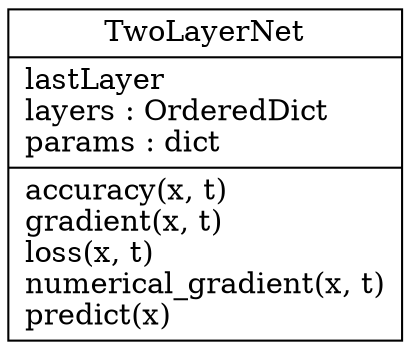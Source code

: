 digraph "classes_two_layer_net" {
charset="utf-8"
rankdir=BT
"0" [label="{TwoLayerNet|lastLayer\llayers : OrderedDict\lparams : dict\l|accuracy(x, t)\lgradient(x, t)\lloss(x, t)\lnumerical_gradient(x, t)\lpredict(x)\l}", shape="record"];
}
